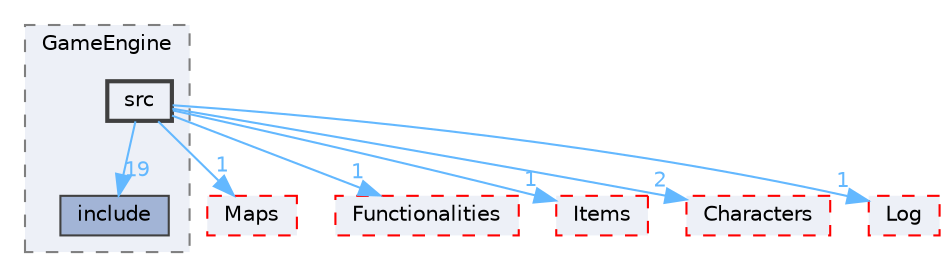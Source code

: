 digraph "components/GameEngine/src"
{
 // LATEX_PDF_SIZE
  bgcolor="transparent";
  edge [fontname=Helvetica,fontsize=10,labelfontname=Helvetica,labelfontsize=10];
  node [fontname=Helvetica,fontsize=10,shape=box,height=0.2,width=0.4];
  compound=true
  subgraph clusterdir_f5391c9aa8a37b8d280ae97ee6ad40b5 {
    graph [ bgcolor="#edf0f7", pencolor="grey50", label="GameEngine", fontname=Helvetica,fontsize=10 style="filled,dashed", URL="dir_f5391c9aa8a37b8d280ae97ee6ad40b5.html",tooltip=""]
  dir_42857d1da129e4f679e4f5ad57058a36 [label="include", fillcolor="#a2b4d6", color="grey25", style="filled", URL="dir_42857d1da129e4f679e4f5ad57058a36.html",tooltip=""];
  dir_a8bdeb382e6e36c0f067e470b7378434 [label="src", fillcolor="#edf0f7", color="grey25", style="filled,bold", URL="dir_a8bdeb382e6e36c0f067e470b7378434.html",tooltip=""];
  }
  dir_0c858cf063cc4a552086b51ac1d00831 [label="Maps", fillcolor="#edf0f7", color="red", style="filled,dashed", URL="dir_0c858cf063cc4a552086b51ac1d00831.html",tooltip=""];
  dir_1af45be9582a5f6b2b703a2e312f7e51 [label="Functionalities", fillcolor="#edf0f7", color="red", style="filled,dashed", URL="dir_1af45be9582a5f6b2b703a2e312f7e51.html",tooltip=""];
  dir_43c077a971f14465bfcbdb2684713c71 [label="Items", fillcolor="#edf0f7", color="red", style="filled,dashed", URL="dir_43c077a971f14465bfcbdb2684713c71.html",tooltip=""];
  dir_5e1eab55ecca3a842e980cadf47de3e4 [label="Characters", fillcolor="#edf0f7", color="red", style="filled,dashed", URL="dir_5e1eab55ecca3a842e980cadf47de3e4.html",tooltip=""];
  dir_e0265970d0c2b47964a8add59f80c8ad [label="Log", fillcolor="#edf0f7", color="red", style="filled,dashed", URL="dir_e0265970d0c2b47964a8add59f80c8ad.html",tooltip=""];
  dir_a8bdeb382e6e36c0f067e470b7378434->dir_0c858cf063cc4a552086b51ac1d00831 [headlabel="1", labeldistance=1.5 headhref="dir_000022_000019.html" href="dir_000022_000019.html" color="steelblue1" fontcolor="steelblue1"];
  dir_a8bdeb382e6e36c0f067e470b7378434->dir_1af45be9582a5f6b2b703a2e312f7e51 [headlabel="1", labeldistance=1.5 headhref="dir_000022_000007.html" href="dir_000022_000007.html" color="steelblue1" fontcolor="steelblue1"];
  dir_a8bdeb382e6e36c0f067e470b7378434->dir_42857d1da129e4f679e4f5ad57058a36 [headlabel="19", labeldistance=1.5 headhref="dir_000022_000011.html" href="dir_000022_000011.html" color="steelblue1" fontcolor="steelblue1"];
  dir_a8bdeb382e6e36c0f067e470b7378434->dir_43c077a971f14465bfcbdb2684713c71 [headlabel="1", labeldistance=1.5 headhref="dir_000022_000017.html" href="dir_000022_000017.html" color="steelblue1" fontcolor="steelblue1"];
  dir_a8bdeb382e6e36c0f067e470b7378434->dir_5e1eab55ecca3a842e980cadf47de3e4 [headlabel="2", labeldistance=1.5 headhref="dir_000022_000001.html" href="dir_000022_000001.html" color="steelblue1" fontcolor="steelblue1"];
  dir_a8bdeb382e6e36c0f067e470b7378434->dir_e0265970d0c2b47964a8add59f80c8ad [headlabel="1", labeldistance=1.5 headhref="dir_000022_000018.html" href="dir_000022_000018.html" color="steelblue1" fontcolor="steelblue1"];
}
